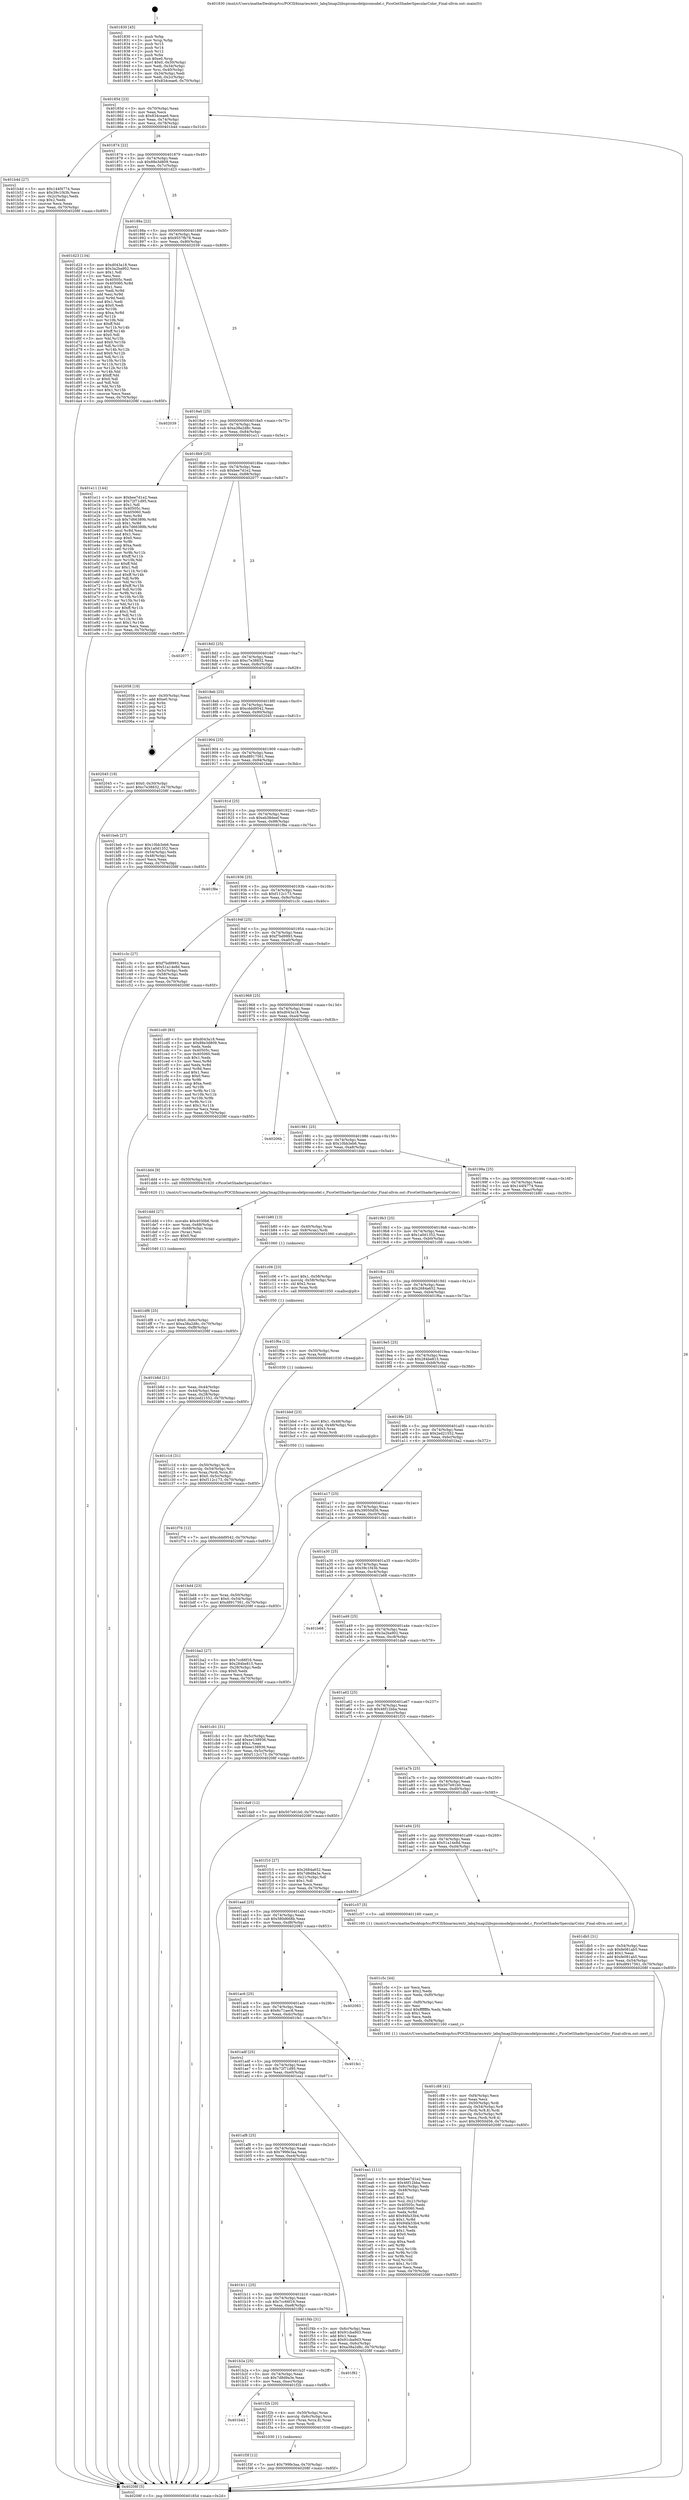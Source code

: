 digraph "0x401830" {
  label = "0x401830 (/mnt/c/Users/mathe/Desktop/tcc/POCII/binaries/extr_labq3map2libspicomodelpicomodel.c_PicoGetShaderSpecularColor_Final-ollvm.out::main(0))"
  labelloc = "t"
  node[shape=record]

  Entry [label="",width=0.3,height=0.3,shape=circle,fillcolor=black,style=filled]
  "0x40185d" [label="{
     0x40185d [23]\l
     | [instrs]\l
     &nbsp;&nbsp;0x40185d \<+3\>: mov -0x70(%rbp),%eax\l
     &nbsp;&nbsp;0x401860 \<+2\>: mov %eax,%ecx\l
     &nbsp;&nbsp;0x401862 \<+6\>: sub $0x834ceae6,%ecx\l
     &nbsp;&nbsp;0x401868 \<+3\>: mov %eax,-0x74(%rbp)\l
     &nbsp;&nbsp;0x40186b \<+3\>: mov %ecx,-0x78(%rbp)\l
     &nbsp;&nbsp;0x40186e \<+6\>: je 0000000000401b4d \<main+0x31d\>\l
  }"]
  "0x401b4d" [label="{
     0x401b4d [27]\l
     | [instrs]\l
     &nbsp;&nbsp;0x401b4d \<+5\>: mov $0x144f4774,%eax\l
     &nbsp;&nbsp;0x401b52 \<+5\>: mov $0x39c1f43b,%ecx\l
     &nbsp;&nbsp;0x401b57 \<+3\>: mov -0x2c(%rbp),%edx\l
     &nbsp;&nbsp;0x401b5a \<+3\>: cmp $0x2,%edx\l
     &nbsp;&nbsp;0x401b5d \<+3\>: cmovne %ecx,%eax\l
     &nbsp;&nbsp;0x401b60 \<+3\>: mov %eax,-0x70(%rbp)\l
     &nbsp;&nbsp;0x401b63 \<+5\>: jmp 000000000040208f \<main+0x85f\>\l
  }"]
  "0x401874" [label="{
     0x401874 [22]\l
     | [instrs]\l
     &nbsp;&nbsp;0x401874 \<+5\>: jmp 0000000000401879 \<main+0x49\>\l
     &nbsp;&nbsp;0x401879 \<+3\>: mov -0x74(%rbp),%eax\l
     &nbsp;&nbsp;0x40187c \<+5\>: sub $0x88e3d809,%eax\l
     &nbsp;&nbsp;0x401881 \<+3\>: mov %eax,-0x7c(%rbp)\l
     &nbsp;&nbsp;0x401884 \<+6\>: je 0000000000401d23 \<main+0x4f3\>\l
  }"]
  "0x40208f" [label="{
     0x40208f [5]\l
     | [instrs]\l
     &nbsp;&nbsp;0x40208f \<+5\>: jmp 000000000040185d \<main+0x2d\>\l
  }"]
  "0x401830" [label="{
     0x401830 [45]\l
     | [instrs]\l
     &nbsp;&nbsp;0x401830 \<+1\>: push %rbp\l
     &nbsp;&nbsp;0x401831 \<+3\>: mov %rsp,%rbp\l
     &nbsp;&nbsp;0x401834 \<+2\>: push %r15\l
     &nbsp;&nbsp;0x401836 \<+2\>: push %r14\l
     &nbsp;&nbsp;0x401838 \<+2\>: push %r12\l
     &nbsp;&nbsp;0x40183a \<+1\>: push %rbx\l
     &nbsp;&nbsp;0x40183b \<+7\>: sub $0xe0,%rsp\l
     &nbsp;&nbsp;0x401842 \<+7\>: movl $0x0,-0x30(%rbp)\l
     &nbsp;&nbsp;0x401849 \<+3\>: mov %edi,-0x34(%rbp)\l
     &nbsp;&nbsp;0x40184c \<+4\>: mov %rsi,-0x40(%rbp)\l
     &nbsp;&nbsp;0x401850 \<+3\>: mov -0x34(%rbp),%edi\l
     &nbsp;&nbsp;0x401853 \<+3\>: mov %edi,-0x2c(%rbp)\l
     &nbsp;&nbsp;0x401856 \<+7\>: movl $0x834ceae6,-0x70(%rbp)\l
  }"]
  Exit [label="",width=0.3,height=0.3,shape=circle,fillcolor=black,style=filled,peripheries=2]
  "0x401d23" [label="{
     0x401d23 [134]\l
     | [instrs]\l
     &nbsp;&nbsp;0x401d23 \<+5\>: mov $0xd043a18,%eax\l
     &nbsp;&nbsp;0x401d28 \<+5\>: mov $0x3a2ba902,%ecx\l
     &nbsp;&nbsp;0x401d2d \<+2\>: mov $0x1,%dl\l
     &nbsp;&nbsp;0x401d2f \<+2\>: xor %esi,%esi\l
     &nbsp;&nbsp;0x401d31 \<+7\>: mov 0x40505c,%edi\l
     &nbsp;&nbsp;0x401d38 \<+8\>: mov 0x405060,%r8d\l
     &nbsp;&nbsp;0x401d40 \<+3\>: sub $0x1,%esi\l
     &nbsp;&nbsp;0x401d43 \<+3\>: mov %edi,%r9d\l
     &nbsp;&nbsp;0x401d46 \<+3\>: add %esi,%r9d\l
     &nbsp;&nbsp;0x401d49 \<+4\>: imul %r9d,%edi\l
     &nbsp;&nbsp;0x401d4d \<+3\>: and $0x1,%edi\l
     &nbsp;&nbsp;0x401d50 \<+3\>: cmp $0x0,%edi\l
     &nbsp;&nbsp;0x401d53 \<+4\>: sete %r10b\l
     &nbsp;&nbsp;0x401d57 \<+4\>: cmp $0xa,%r8d\l
     &nbsp;&nbsp;0x401d5b \<+4\>: setl %r11b\l
     &nbsp;&nbsp;0x401d5f \<+3\>: mov %r10b,%bl\l
     &nbsp;&nbsp;0x401d62 \<+3\>: xor $0xff,%bl\l
     &nbsp;&nbsp;0x401d65 \<+3\>: mov %r11b,%r14b\l
     &nbsp;&nbsp;0x401d68 \<+4\>: xor $0xff,%r14b\l
     &nbsp;&nbsp;0x401d6c \<+3\>: xor $0x0,%dl\l
     &nbsp;&nbsp;0x401d6f \<+3\>: mov %bl,%r15b\l
     &nbsp;&nbsp;0x401d72 \<+4\>: and $0x0,%r15b\l
     &nbsp;&nbsp;0x401d76 \<+3\>: and %dl,%r10b\l
     &nbsp;&nbsp;0x401d79 \<+3\>: mov %r14b,%r12b\l
     &nbsp;&nbsp;0x401d7c \<+4\>: and $0x0,%r12b\l
     &nbsp;&nbsp;0x401d80 \<+3\>: and %dl,%r11b\l
     &nbsp;&nbsp;0x401d83 \<+3\>: or %r10b,%r15b\l
     &nbsp;&nbsp;0x401d86 \<+3\>: or %r11b,%r12b\l
     &nbsp;&nbsp;0x401d89 \<+3\>: xor %r12b,%r15b\l
     &nbsp;&nbsp;0x401d8c \<+3\>: or %r14b,%bl\l
     &nbsp;&nbsp;0x401d8f \<+3\>: xor $0xff,%bl\l
     &nbsp;&nbsp;0x401d92 \<+3\>: or $0x0,%dl\l
     &nbsp;&nbsp;0x401d95 \<+2\>: and %dl,%bl\l
     &nbsp;&nbsp;0x401d97 \<+3\>: or %bl,%r15b\l
     &nbsp;&nbsp;0x401d9a \<+4\>: test $0x1,%r15b\l
     &nbsp;&nbsp;0x401d9e \<+3\>: cmovne %ecx,%eax\l
     &nbsp;&nbsp;0x401da1 \<+3\>: mov %eax,-0x70(%rbp)\l
     &nbsp;&nbsp;0x401da4 \<+5\>: jmp 000000000040208f \<main+0x85f\>\l
  }"]
  "0x40188a" [label="{
     0x40188a [22]\l
     | [instrs]\l
     &nbsp;&nbsp;0x40188a \<+5\>: jmp 000000000040188f \<main+0x5f\>\l
     &nbsp;&nbsp;0x40188f \<+3\>: mov -0x74(%rbp),%eax\l
     &nbsp;&nbsp;0x401892 \<+5\>: sub $0x9557fb78,%eax\l
     &nbsp;&nbsp;0x401897 \<+3\>: mov %eax,-0x80(%rbp)\l
     &nbsp;&nbsp;0x40189a \<+6\>: je 0000000000402039 \<main+0x809\>\l
  }"]
  "0x401f76" [label="{
     0x401f76 [12]\l
     | [instrs]\l
     &nbsp;&nbsp;0x401f76 \<+7\>: movl $0xcddd9542,-0x70(%rbp)\l
     &nbsp;&nbsp;0x401f7d \<+5\>: jmp 000000000040208f \<main+0x85f\>\l
  }"]
  "0x402039" [label="{
     0x402039\l
  }", style=dashed]
  "0x4018a0" [label="{
     0x4018a0 [25]\l
     | [instrs]\l
     &nbsp;&nbsp;0x4018a0 \<+5\>: jmp 00000000004018a5 \<main+0x75\>\l
     &nbsp;&nbsp;0x4018a5 \<+3\>: mov -0x74(%rbp),%eax\l
     &nbsp;&nbsp;0x4018a8 \<+5\>: sub $0xa38a2d8c,%eax\l
     &nbsp;&nbsp;0x4018ad \<+6\>: mov %eax,-0x84(%rbp)\l
     &nbsp;&nbsp;0x4018b3 \<+6\>: je 0000000000401e11 \<main+0x5e1\>\l
  }"]
  "0x401f3f" [label="{
     0x401f3f [12]\l
     | [instrs]\l
     &nbsp;&nbsp;0x401f3f \<+7\>: movl $0x799fe3aa,-0x70(%rbp)\l
     &nbsp;&nbsp;0x401f46 \<+5\>: jmp 000000000040208f \<main+0x85f\>\l
  }"]
  "0x401e11" [label="{
     0x401e11 [144]\l
     | [instrs]\l
     &nbsp;&nbsp;0x401e11 \<+5\>: mov $0xbee7d1e2,%eax\l
     &nbsp;&nbsp;0x401e16 \<+5\>: mov $0x72f71d95,%ecx\l
     &nbsp;&nbsp;0x401e1b \<+2\>: mov $0x1,%dl\l
     &nbsp;&nbsp;0x401e1d \<+7\>: mov 0x40505c,%esi\l
     &nbsp;&nbsp;0x401e24 \<+7\>: mov 0x405060,%edi\l
     &nbsp;&nbsp;0x401e2b \<+3\>: mov %esi,%r8d\l
     &nbsp;&nbsp;0x401e2e \<+7\>: sub $0x7d66389b,%r8d\l
     &nbsp;&nbsp;0x401e35 \<+4\>: sub $0x1,%r8d\l
     &nbsp;&nbsp;0x401e39 \<+7\>: add $0x7d66389b,%r8d\l
     &nbsp;&nbsp;0x401e40 \<+4\>: imul %r8d,%esi\l
     &nbsp;&nbsp;0x401e44 \<+3\>: and $0x1,%esi\l
     &nbsp;&nbsp;0x401e47 \<+3\>: cmp $0x0,%esi\l
     &nbsp;&nbsp;0x401e4a \<+4\>: sete %r9b\l
     &nbsp;&nbsp;0x401e4e \<+3\>: cmp $0xa,%edi\l
     &nbsp;&nbsp;0x401e51 \<+4\>: setl %r10b\l
     &nbsp;&nbsp;0x401e55 \<+3\>: mov %r9b,%r11b\l
     &nbsp;&nbsp;0x401e58 \<+4\>: xor $0xff,%r11b\l
     &nbsp;&nbsp;0x401e5c \<+3\>: mov %r10b,%bl\l
     &nbsp;&nbsp;0x401e5f \<+3\>: xor $0xff,%bl\l
     &nbsp;&nbsp;0x401e62 \<+3\>: xor $0x1,%dl\l
     &nbsp;&nbsp;0x401e65 \<+3\>: mov %r11b,%r14b\l
     &nbsp;&nbsp;0x401e68 \<+4\>: and $0xff,%r14b\l
     &nbsp;&nbsp;0x401e6c \<+3\>: and %dl,%r9b\l
     &nbsp;&nbsp;0x401e6f \<+3\>: mov %bl,%r15b\l
     &nbsp;&nbsp;0x401e72 \<+4\>: and $0xff,%r15b\l
     &nbsp;&nbsp;0x401e76 \<+3\>: and %dl,%r10b\l
     &nbsp;&nbsp;0x401e79 \<+3\>: or %r9b,%r14b\l
     &nbsp;&nbsp;0x401e7c \<+3\>: or %r10b,%r15b\l
     &nbsp;&nbsp;0x401e7f \<+3\>: xor %r15b,%r14b\l
     &nbsp;&nbsp;0x401e82 \<+3\>: or %bl,%r11b\l
     &nbsp;&nbsp;0x401e85 \<+4\>: xor $0xff,%r11b\l
     &nbsp;&nbsp;0x401e89 \<+3\>: or $0x1,%dl\l
     &nbsp;&nbsp;0x401e8c \<+3\>: and %dl,%r11b\l
     &nbsp;&nbsp;0x401e8f \<+3\>: or %r11b,%r14b\l
     &nbsp;&nbsp;0x401e92 \<+4\>: test $0x1,%r14b\l
     &nbsp;&nbsp;0x401e96 \<+3\>: cmovne %ecx,%eax\l
     &nbsp;&nbsp;0x401e99 \<+3\>: mov %eax,-0x70(%rbp)\l
     &nbsp;&nbsp;0x401e9c \<+5\>: jmp 000000000040208f \<main+0x85f\>\l
  }"]
  "0x4018b9" [label="{
     0x4018b9 [25]\l
     | [instrs]\l
     &nbsp;&nbsp;0x4018b9 \<+5\>: jmp 00000000004018be \<main+0x8e\>\l
     &nbsp;&nbsp;0x4018be \<+3\>: mov -0x74(%rbp),%eax\l
     &nbsp;&nbsp;0x4018c1 \<+5\>: sub $0xbee7d1e2,%eax\l
     &nbsp;&nbsp;0x4018c6 \<+6\>: mov %eax,-0x88(%rbp)\l
     &nbsp;&nbsp;0x4018cc \<+6\>: je 0000000000402077 \<main+0x847\>\l
  }"]
  "0x401b43" [label="{
     0x401b43\l
  }", style=dashed]
  "0x402077" [label="{
     0x402077\l
  }", style=dashed]
  "0x4018d2" [label="{
     0x4018d2 [25]\l
     | [instrs]\l
     &nbsp;&nbsp;0x4018d2 \<+5\>: jmp 00000000004018d7 \<main+0xa7\>\l
     &nbsp;&nbsp;0x4018d7 \<+3\>: mov -0x74(%rbp),%eax\l
     &nbsp;&nbsp;0x4018da \<+5\>: sub $0xc7e38832,%eax\l
     &nbsp;&nbsp;0x4018df \<+6\>: mov %eax,-0x8c(%rbp)\l
     &nbsp;&nbsp;0x4018e5 \<+6\>: je 0000000000402058 \<main+0x828\>\l
  }"]
  "0x401f2b" [label="{
     0x401f2b [20]\l
     | [instrs]\l
     &nbsp;&nbsp;0x401f2b \<+4\>: mov -0x50(%rbp),%rax\l
     &nbsp;&nbsp;0x401f2f \<+4\>: movslq -0x6c(%rbp),%rcx\l
     &nbsp;&nbsp;0x401f33 \<+4\>: mov (%rax,%rcx,8),%rax\l
     &nbsp;&nbsp;0x401f37 \<+3\>: mov %rax,%rdi\l
     &nbsp;&nbsp;0x401f3a \<+5\>: call 0000000000401030 \<free@plt\>\l
     | [calls]\l
     &nbsp;&nbsp;0x401030 \{1\} (unknown)\l
  }"]
  "0x402058" [label="{
     0x402058 [19]\l
     | [instrs]\l
     &nbsp;&nbsp;0x402058 \<+3\>: mov -0x30(%rbp),%eax\l
     &nbsp;&nbsp;0x40205b \<+7\>: add $0xe0,%rsp\l
     &nbsp;&nbsp;0x402062 \<+1\>: pop %rbx\l
     &nbsp;&nbsp;0x402063 \<+2\>: pop %r12\l
     &nbsp;&nbsp;0x402065 \<+2\>: pop %r14\l
     &nbsp;&nbsp;0x402067 \<+2\>: pop %r15\l
     &nbsp;&nbsp;0x402069 \<+1\>: pop %rbp\l
     &nbsp;&nbsp;0x40206a \<+1\>: ret\l
  }"]
  "0x4018eb" [label="{
     0x4018eb [25]\l
     | [instrs]\l
     &nbsp;&nbsp;0x4018eb \<+5\>: jmp 00000000004018f0 \<main+0xc0\>\l
     &nbsp;&nbsp;0x4018f0 \<+3\>: mov -0x74(%rbp),%eax\l
     &nbsp;&nbsp;0x4018f3 \<+5\>: sub $0xcddd9542,%eax\l
     &nbsp;&nbsp;0x4018f8 \<+6\>: mov %eax,-0x90(%rbp)\l
     &nbsp;&nbsp;0x4018fe \<+6\>: je 0000000000402045 \<main+0x815\>\l
  }"]
  "0x401b2a" [label="{
     0x401b2a [25]\l
     | [instrs]\l
     &nbsp;&nbsp;0x401b2a \<+5\>: jmp 0000000000401b2f \<main+0x2ff\>\l
     &nbsp;&nbsp;0x401b2f \<+3\>: mov -0x74(%rbp),%eax\l
     &nbsp;&nbsp;0x401b32 \<+5\>: sub $0x7d8d9a3e,%eax\l
     &nbsp;&nbsp;0x401b37 \<+6\>: mov %eax,-0xec(%rbp)\l
     &nbsp;&nbsp;0x401b3d \<+6\>: je 0000000000401f2b \<main+0x6fb\>\l
  }"]
  "0x402045" [label="{
     0x402045 [19]\l
     | [instrs]\l
     &nbsp;&nbsp;0x402045 \<+7\>: movl $0x0,-0x30(%rbp)\l
     &nbsp;&nbsp;0x40204c \<+7\>: movl $0xc7e38832,-0x70(%rbp)\l
     &nbsp;&nbsp;0x402053 \<+5\>: jmp 000000000040208f \<main+0x85f\>\l
  }"]
  "0x401904" [label="{
     0x401904 [25]\l
     | [instrs]\l
     &nbsp;&nbsp;0x401904 \<+5\>: jmp 0000000000401909 \<main+0xd9\>\l
     &nbsp;&nbsp;0x401909 \<+3\>: mov -0x74(%rbp),%eax\l
     &nbsp;&nbsp;0x40190c \<+5\>: sub $0xd8917561,%eax\l
     &nbsp;&nbsp;0x401911 \<+6\>: mov %eax,-0x94(%rbp)\l
     &nbsp;&nbsp;0x401917 \<+6\>: je 0000000000401beb \<main+0x3bb\>\l
  }"]
  "0x401f82" [label="{
     0x401f82\l
  }", style=dashed]
  "0x401beb" [label="{
     0x401beb [27]\l
     | [instrs]\l
     &nbsp;&nbsp;0x401beb \<+5\>: mov $0x10bb3eb6,%eax\l
     &nbsp;&nbsp;0x401bf0 \<+5\>: mov $0x1a0d1352,%ecx\l
     &nbsp;&nbsp;0x401bf5 \<+3\>: mov -0x54(%rbp),%edx\l
     &nbsp;&nbsp;0x401bf8 \<+3\>: cmp -0x48(%rbp),%edx\l
     &nbsp;&nbsp;0x401bfb \<+3\>: cmovl %ecx,%eax\l
     &nbsp;&nbsp;0x401bfe \<+3\>: mov %eax,-0x70(%rbp)\l
     &nbsp;&nbsp;0x401c01 \<+5\>: jmp 000000000040208f \<main+0x85f\>\l
  }"]
  "0x40191d" [label="{
     0x40191d [25]\l
     | [instrs]\l
     &nbsp;&nbsp;0x40191d \<+5\>: jmp 0000000000401922 \<main+0xf2\>\l
     &nbsp;&nbsp;0x401922 \<+3\>: mov -0x74(%rbp),%eax\l
     &nbsp;&nbsp;0x401925 \<+5\>: sub $0xeb38deef,%eax\l
     &nbsp;&nbsp;0x40192a \<+6\>: mov %eax,-0x98(%rbp)\l
     &nbsp;&nbsp;0x401930 \<+6\>: je 0000000000401f8e \<main+0x75e\>\l
  }"]
  "0x401b11" [label="{
     0x401b11 [25]\l
     | [instrs]\l
     &nbsp;&nbsp;0x401b11 \<+5\>: jmp 0000000000401b16 \<main+0x2e6\>\l
     &nbsp;&nbsp;0x401b16 \<+3\>: mov -0x74(%rbp),%eax\l
     &nbsp;&nbsp;0x401b19 \<+5\>: sub $0x7cc66f16,%eax\l
     &nbsp;&nbsp;0x401b1e \<+6\>: mov %eax,-0xe8(%rbp)\l
     &nbsp;&nbsp;0x401b24 \<+6\>: je 0000000000401f82 \<main+0x752\>\l
  }"]
  "0x401f8e" [label="{
     0x401f8e\l
  }", style=dashed]
  "0x401936" [label="{
     0x401936 [25]\l
     | [instrs]\l
     &nbsp;&nbsp;0x401936 \<+5\>: jmp 000000000040193b \<main+0x10b\>\l
     &nbsp;&nbsp;0x40193b \<+3\>: mov -0x74(%rbp),%eax\l
     &nbsp;&nbsp;0x40193e \<+5\>: sub $0xf112c173,%eax\l
     &nbsp;&nbsp;0x401943 \<+6\>: mov %eax,-0x9c(%rbp)\l
     &nbsp;&nbsp;0x401949 \<+6\>: je 0000000000401c3c \<main+0x40c\>\l
  }"]
  "0x401f4b" [label="{
     0x401f4b [31]\l
     | [instrs]\l
     &nbsp;&nbsp;0x401f4b \<+3\>: mov -0x6c(%rbp),%eax\l
     &nbsp;&nbsp;0x401f4e \<+5\>: add $0x91cba9d3,%eax\l
     &nbsp;&nbsp;0x401f53 \<+3\>: add $0x1,%eax\l
     &nbsp;&nbsp;0x401f56 \<+5\>: sub $0x91cba9d3,%eax\l
     &nbsp;&nbsp;0x401f5b \<+3\>: mov %eax,-0x6c(%rbp)\l
     &nbsp;&nbsp;0x401f5e \<+7\>: movl $0xa38a2d8c,-0x70(%rbp)\l
     &nbsp;&nbsp;0x401f65 \<+5\>: jmp 000000000040208f \<main+0x85f\>\l
  }"]
  "0x401c3c" [label="{
     0x401c3c [27]\l
     | [instrs]\l
     &nbsp;&nbsp;0x401c3c \<+5\>: mov $0xf7bd9993,%eax\l
     &nbsp;&nbsp;0x401c41 \<+5\>: mov $0x51a14e8d,%ecx\l
     &nbsp;&nbsp;0x401c46 \<+3\>: mov -0x5c(%rbp),%edx\l
     &nbsp;&nbsp;0x401c49 \<+3\>: cmp -0x58(%rbp),%edx\l
     &nbsp;&nbsp;0x401c4c \<+3\>: cmovl %ecx,%eax\l
     &nbsp;&nbsp;0x401c4f \<+3\>: mov %eax,-0x70(%rbp)\l
     &nbsp;&nbsp;0x401c52 \<+5\>: jmp 000000000040208f \<main+0x85f\>\l
  }"]
  "0x40194f" [label="{
     0x40194f [25]\l
     | [instrs]\l
     &nbsp;&nbsp;0x40194f \<+5\>: jmp 0000000000401954 \<main+0x124\>\l
     &nbsp;&nbsp;0x401954 \<+3\>: mov -0x74(%rbp),%eax\l
     &nbsp;&nbsp;0x401957 \<+5\>: sub $0xf7bd9993,%eax\l
     &nbsp;&nbsp;0x40195c \<+6\>: mov %eax,-0xa0(%rbp)\l
     &nbsp;&nbsp;0x401962 \<+6\>: je 0000000000401cd0 \<main+0x4a0\>\l
  }"]
  "0x401af8" [label="{
     0x401af8 [25]\l
     | [instrs]\l
     &nbsp;&nbsp;0x401af8 \<+5\>: jmp 0000000000401afd \<main+0x2cd\>\l
     &nbsp;&nbsp;0x401afd \<+3\>: mov -0x74(%rbp),%eax\l
     &nbsp;&nbsp;0x401b00 \<+5\>: sub $0x799fe3aa,%eax\l
     &nbsp;&nbsp;0x401b05 \<+6\>: mov %eax,-0xe4(%rbp)\l
     &nbsp;&nbsp;0x401b0b \<+6\>: je 0000000000401f4b \<main+0x71b\>\l
  }"]
  "0x401cd0" [label="{
     0x401cd0 [83]\l
     | [instrs]\l
     &nbsp;&nbsp;0x401cd0 \<+5\>: mov $0xd043a18,%eax\l
     &nbsp;&nbsp;0x401cd5 \<+5\>: mov $0x88e3d809,%ecx\l
     &nbsp;&nbsp;0x401cda \<+2\>: xor %edx,%edx\l
     &nbsp;&nbsp;0x401cdc \<+7\>: mov 0x40505c,%esi\l
     &nbsp;&nbsp;0x401ce3 \<+7\>: mov 0x405060,%edi\l
     &nbsp;&nbsp;0x401cea \<+3\>: sub $0x1,%edx\l
     &nbsp;&nbsp;0x401ced \<+3\>: mov %esi,%r8d\l
     &nbsp;&nbsp;0x401cf0 \<+3\>: add %edx,%r8d\l
     &nbsp;&nbsp;0x401cf3 \<+4\>: imul %r8d,%esi\l
     &nbsp;&nbsp;0x401cf7 \<+3\>: and $0x1,%esi\l
     &nbsp;&nbsp;0x401cfa \<+3\>: cmp $0x0,%esi\l
     &nbsp;&nbsp;0x401cfd \<+4\>: sete %r9b\l
     &nbsp;&nbsp;0x401d01 \<+3\>: cmp $0xa,%edi\l
     &nbsp;&nbsp;0x401d04 \<+4\>: setl %r10b\l
     &nbsp;&nbsp;0x401d08 \<+3\>: mov %r9b,%r11b\l
     &nbsp;&nbsp;0x401d0b \<+3\>: and %r10b,%r11b\l
     &nbsp;&nbsp;0x401d0e \<+3\>: xor %r10b,%r9b\l
     &nbsp;&nbsp;0x401d11 \<+3\>: or %r9b,%r11b\l
     &nbsp;&nbsp;0x401d14 \<+4\>: test $0x1,%r11b\l
     &nbsp;&nbsp;0x401d18 \<+3\>: cmovne %ecx,%eax\l
     &nbsp;&nbsp;0x401d1b \<+3\>: mov %eax,-0x70(%rbp)\l
     &nbsp;&nbsp;0x401d1e \<+5\>: jmp 000000000040208f \<main+0x85f\>\l
  }"]
  "0x401968" [label="{
     0x401968 [25]\l
     | [instrs]\l
     &nbsp;&nbsp;0x401968 \<+5\>: jmp 000000000040196d \<main+0x13d\>\l
     &nbsp;&nbsp;0x40196d \<+3\>: mov -0x74(%rbp),%eax\l
     &nbsp;&nbsp;0x401970 \<+5\>: sub $0xd043a18,%eax\l
     &nbsp;&nbsp;0x401975 \<+6\>: mov %eax,-0xa4(%rbp)\l
     &nbsp;&nbsp;0x40197b \<+6\>: je 000000000040206b \<main+0x83b\>\l
  }"]
  "0x401ea1" [label="{
     0x401ea1 [111]\l
     | [instrs]\l
     &nbsp;&nbsp;0x401ea1 \<+5\>: mov $0xbee7d1e2,%eax\l
     &nbsp;&nbsp;0x401ea6 \<+5\>: mov $0x46f12bba,%ecx\l
     &nbsp;&nbsp;0x401eab \<+3\>: mov -0x6c(%rbp),%edx\l
     &nbsp;&nbsp;0x401eae \<+3\>: cmp -0x48(%rbp),%edx\l
     &nbsp;&nbsp;0x401eb1 \<+4\>: setl %sil\l
     &nbsp;&nbsp;0x401eb5 \<+4\>: and $0x1,%sil\l
     &nbsp;&nbsp;0x401eb9 \<+4\>: mov %sil,-0x21(%rbp)\l
     &nbsp;&nbsp;0x401ebd \<+7\>: mov 0x40505c,%edx\l
     &nbsp;&nbsp;0x401ec4 \<+7\>: mov 0x405060,%edi\l
     &nbsp;&nbsp;0x401ecb \<+3\>: mov %edx,%r8d\l
     &nbsp;&nbsp;0x401ece \<+7\>: add $0x94fa33b4,%r8d\l
     &nbsp;&nbsp;0x401ed5 \<+4\>: sub $0x1,%r8d\l
     &nbsp;&nbsp;0x401ed9 \<+7\>: sub $0x94fa33b4,%r8d\l
     &nbsp;&nbsp;0x401ee0 \<+4\>: imul %r8d,%edx\l
     &nbsp;&nbsp;0x401ee4 \<+3\>: and $0x1,%edx\l
     &nbsp;&nbsp;0x401ee7 \<+3\>: cmp $0x0,%edx\l
     &nbsp;&nbsp;0x401eea \<+4\>: sete %sil\l
     &nbsp;&nbsp;0x401eee \<+3\>: cmp $0xa,%edi\l
     &nbsp;&nbsp;0x401ef1 \<+4\>: setl %r9b\l
     &nbsp;&nbsp;0x401ef5 \<+3\>: mov %sil,%r10b\l
     &nbsp;&nbsp;0x401ef8 \<+3\>: and %r9b,%r10b\l
     &nbsp;&nbsp;0x401efb \<+3\>: xor %r9b,%sil\l
     &nbsp;&nbsp;0x401efe \<+3\>: or %sil,%r10b\l
     &nbsp;&nbsp;0x401f01 \<+4\>: test $0x1,%r10b\l
     &nbsp;&nbsp;0x401f05 \<+3\>: cmovne %ecx,%eax\l
     &nbsp;&nbsp;0x401f08 \<+3\>: mov %eax,-0x70(%rbp)\l
     &nbsp;&nbsp;0x401f0b \<+5\>: jmp 000000000040208f \<main+0x85f\>\l
  }"]
  "0x40206b" [label="{
     0x40206b\l
  }", style=dashed]
  "0x401981" [label="{
     0x401981 [25]\l
     | [instrs]\l
     &nbsp;&nbsp;0x401981 \<+5\>: jmp 0000000000401986 \<main+0x156\>\l
     &nbsp;&nbsp;0x401986 \<+3\>: mov -0x74(%rbp),%eax\l
     &nbsp;&nbsp;0x401989 \<+5\>: sub $0x10bb3eb6,%eax\l
     &nbsp;&nbsp;0x40198e \<+6\>: mov %eax,-0xa8(%rbp)\l
     &nbsp;&nbsp;0x401994 \<+6\>: je 0000000000401dd4 \<main+0x5a4\>\l
  }"]
  "0x401adf" [label="{
     0x401adf [25]\l
     | [instrs]\l
     &nbsp;&nbsp;0x401adf \<+5\>: jmp 0000000000401ae4 \<main+0x2b4\>\l
     &nbsp;&nbsp;0x401ae4 \<+3\>: mov -0x74(%rbp),%eax\l
     &nbsp;&nbsp;0x401ae7 \<+5\>: sub $0x72f71d95,%eax\l
     &nbsp;&nbsp;0x401aec \<+6\>: mov %eax,-0xe0(%rbp)\l
     &nbsp;&nbsp;0x401af2 \<+6\>: je 0000000000401ea1 \<main+0x671\>\l
  }"]
  "0x401dd4" [label="{
     0x401dd4 [9]\l
     | [instrs]\l
     &nbsp;&nbsp;0x401dd4 \<+4\>: mov -0x50(%rbp),%rdi\l
     &nbsp;&nbsp;0x401dd8 \<+5\>: call 0000000000401620 \<PicoGetShaderSpecularColor\>\l
     | [calls]\l
     &nbsp;&nbsp;0x401620 \{1\} (/mnt/c/Users/mathe/Desktop/tcc/POCII/binaries/extr_labq3map2libspicomodelpicomodel.c_PicoGetShaderSpecularColor_Final-ollvm.out::PicoGetShaderSpecularColor)\l
  }"]
  "0x40199a" [label="{
     0x40199a [25]\l
     | [instrs]\l
     &nbsp;&nbsp;0x40199a \<+5\>: jmp 000000000040199f \<main+0x16f\>\l
     &nbsp;&nbsp;0x40199f \<+3\>: mov -0x74(%rbp),%eax\l
     &nbsp;&nbsp;0x4019a2 \<+5\>: sub $0x144f4774,%eax\l
     &nbsp;&nbsp;0x4019a7 \<+6\>: mov %eax,-0xac(%rbp)\l
     &nbsp;&nbsp;0x4019ad \<+6\>: je 0000000000401b80 \<main+0x350\>\l
  }"]
  "0x401fe1" [label="{
     0x401fe1\l
  }", style=dashed]
  "0x401b80" [label="{
     0x401b80 [13]\l
     | [instrs]\l
     &nbsp;&nbsp;0x401b80 \<+4\>: mov -0x40(%rbp),%rax\l
     &nbsp;&nbsp;0x401b84 \<+4\>: mov 0x8(%rax),%rdi\l
     &nbsp;&nbsp;0x401b88 \<+5\>: call 0000000000401060 \<atoi@plt\>\l
     | [calls]\l
     &nbsp;&nbsp;0x401060 \{1\} (unknown)\l
  }"]
  "0x4019b3" [label="{
     0x4019b3 [25]\l
     | [instrs]\l
     &nbsp;&nbsp;0x4019b3 \<+5\>: jmp 00000000004019b8 \<main+0x188\>\l
     &nbsp;&nbsp;0x4019b8 \<+3\>: mov -0x74(%rbp),%eax\l
     &nbsp;&nbsp;0x4019bb \<+5\>: sub $0x1a0d1352,%eax\l
     &nbsp;&nbsp;0x4019c0 \<+6\>: mov %eax,-0xb0(%rbp)\l
     &nbsp;&nbsp;0x4019c6 \<+6\>: je 0000000000401c06 \<main+0x3d6\>\l
  }"]
  "0x401b8d" [label="{
     0x401b8d [21]\l
     | [instrs]\l
     &nbsp;&nbsp;0x401b8d \<+3\>: mov %eax,-0x44(%rbp)\l
     &nbsp;&nbsp;0x401b90 \<+3\>: mov -0x44(%rbp),%eax\l
     &nbsp;&nbsp;0x401b93 \<+3\>: mov %eax,-0x28(%rbp)\l
     &nbsp;&nbsp;0x401b96 \<+7\>: movl $0x2ed21552,-0x70(%rbp)\l
     &nbsp;&nbsp;0x401b9d \<+5\>: jmp 000000000040208f \<main+0x85f\>\l
  }"]
  "0x401ac6" [label="{
     0x401ac6 [25]\l
     | [instrs]\l
     &nbsp;&nbsp;0x401ac6 \<+5\>: jmp 0000000000401acb \<main+0x29b\>\l
     &nbsp;&nbsp;0x401acb \<+3\>: mov -0x74(%rbp),%eax\l
     &nbsp;&nbsp;0x401ace \<+5\>: sub $0x6c71aec8,%eax\l
     &nbsp;&nbsp;0x401ad3 \<+6\>: mov %eax,-0xdc(%rbp)\l
     &nbsp;&nbsp;0x401ad9 \<+6\>: je 0000000000401fe1 \<main+0x7b1\>\l
  }"]
  "0x401c06" [label="{
     0x401c06 [23]\l
     | [instrs]\l
     &nbsp;&nbsp;0x401c06 \<+7\>: movl $0x1,-0x58(%rbp)\l
     &nbsp;&nbsp;0x401c0d \<+4\>: movslq -0x58(%rbp),%rax\l
     &nbsp;&nbsp;0x401c11 \<+4\>: shl $0x2,%rax\l
     &nbsp;&nbsp;0x401c15 \<+3\>: mov %rax,%rdi\l
     &nbsp;&nbsp;0x401c18 \<+5\>: call 0000000000401050 \<malloc@plt\>\l
     | [calls]\l
     &nbsp;&nbsp;0x401050 \{1\} (unknown)\l
  }"]
  "0x4019cc" [label="{
     0x4019cc [25]\l
     | [instrs]\l
     &nbsp;&nbsp;0x4019cc \<+5\>: jmp 00000000004019d1 \<main+0x1a1\>\l
     &nbsp;&nbsp;0x4019d1 \<+3\>: mov -0x74(%rbp),%eax\l
     &nbsp;&nbsp;0x4019d4 \<+5\>: sub $0x2684a652,%eax\l
     &nbsp;&nbsp;0x4019d9 \<+6\>: mov %eax,-0xb4(%rbp)\l
     &nbsp;&nbsp;0x4019df \<+6\>: je 0000000000401f6a \<main+0x73a\>\l
  }"]
  "0x402083" [label="{
     0x402083\l
  }", style=dashed]
  "0x401f6a" [label="{
     0x401f6a [12]\l
     | [instrs]\l
     &nbsp;&nbsp;0x401f6a \<+4\>: mov -0x50(%rbp),%rax\l
     &nbsp;&nbsp;0x401f6e \<+3\>: mov %rax,%rdi\l
     &nbsp;&nbsp;0x401f71 \<+5\>: call 0000000000401030 \<free@plt\>\l
     | [calls]\l
     &nbsp;&nbsp;0x401030 \{1\} (unknown)\l
  }"]
  "0x4019e5" [label="{
     0x4019e5 [25]\l
     | [instrs]\l
     &nbsp;&nbsp;0x4019e5 \<+5\>: jmp 00000000004019ea \<main+0x1ba\>\l
     &nbsp;&nbsp;0x4019ea \<+3\>: mov -0x74(%rbp),%eax\l
     &nbsp;&nbsp;0x4019ed \<+5\>: sub $0x284be815,%eax\l
     &nbsp;&nbsp;0x4019f2 \<+6\>: mov %eax,-0xb8(%rbp)\l
     &nbsp;&nbsp;0x4019f8 \<+6\>: je 0000000000401bbd \<main+0x38d\>\l
  }"]
  "0x401df8" [label="{
     0x401df8 [25]\l
     | [instrs]\l
     &nbsp;&nbsp;0x401df8 \<+7\>: movl $0x0,-0x6c(%rbp)\l
     &nbsp;&nbsp;0x401dff \<+7\>: movl $0xa38a2d8c,-0x70(%rbp)\l
     &nbsp;&nbsp;0x401e06 \<+6\>: mov %eax,-0xf8(%rbp)\l
     &nbsp;&nbsp;0x401e0c \<+5\>: jmp 000000000040208f \<main+0x85f\>\l
  }"]
  "0x401bbd" [label="{
     0x401bbd [23]\l
     | [instrs]\l
     &nbsp;&nbsp;0x401bbd \<+7\>: movl $0x1,-0x48(%rbp)\l
     &nbsp;&nbsp;0x401bc4 \<+4\>: movslq -0x48(%rbp),%rax\l
     &nbsp;&nbsp;0x401bc8 \<+4\>: shl $0x3,%rax\l
     &nbsp;&nbsp;0x401bcc \<+3\>: mov %rax,%rdi\l
     &nbsp;&nbsp;0x401bcf \<+5\>: call 0000000000401050 \<malloc@plt\>\l
     | [calls]\l
     &nbsp;&nbsp;0x401050 \{1\} (unknown)\l
  }"]
  "0x4019fe" [label="{
     0x4019fe [25]\l
     | [instrs]\l
     &nbsp;&nbsp;0x4019fe \<+5\>: jmp 0000000000401a03 \<main+0x1d3\>\l
     &nbsp;&nbsp;0x401a03 \<+3\>: mov -0x74(%rbp),%eax\l
     &nbsp;&nbsp;0x401a06 \<+5\>: sub $0x2ed21552,%eax\l
     &nbsp;&nbsp;0x401a0b \<+6\>: mov %eax,-0xbc(%rbp)\l
     &nbsp;&nbsp;0x401a11 \<+6\>: je 0000000000401ba2 \<main+0x372\>\l
  }"]
  "0x401ddd" [label="{
     0x401ddd [27]\l
     | [instrs]\l
     &nbsp;&nbsp;0x401ddd \<+10\>: movabs $0x4030b6,%rdi\l
     &nbsp;&nbsp;0x401de7 \<+4\>: mov %rax,-0x68(%rbp)\l
     &nbsp;&nbsp;0x401deb \<+4\>: mov -0x68(%rbp),%rax\l
     &nbsp;&nbsp;0x401def \<+2\>: mov (%rax),%esi\l
     &nbsp;&nbsp;0x401df1 \<+2\>: mov $0x0,%al\l
     &nbsp;&nbsp;0x401df3 \<+5\>: call 0000000000401040 \<printf@plt\>\l
     | [calls]\l
     &nbsp;&nbsp;0x401040 \{1\} (unknown)\l
  }"]
  "0x401ba2" [label="{
     0x401ba2 [27]\l
     | [instrs]\l
     &nbsp;&nbsp;0x401ba2 \<+5\>: mov $0x7cc66f16,%eax\l
     &nbsp;&nbsp;0x401ba7 \<+5\>: mov $0x284be815,%ecx\l
     &nbsp;&nbsp;0x401bac \<+3\>: mov -0x28(%rbp),%edx\l
     &nbsp;&nbsp;0x401baf \<+3\>: cmp $0x0,%edx\l
     &nbsp;&nbsp;0x401bb2 \<+3\>: cmove %ecx,%eax\l
     &nbsp;&nbsp;0x401bb5 \<+3\>: mov %eax,-0x70(%rbp)\l
     &nbsp;&nbsp;0x401bb8 \<+5\>: jmp 000000000040208f \<main+0x85f\>\l
  }"]
  "0x401a17" [label="{
     0x401a17 [25]\l
     | [instrs]\l
     &nbsp;&nbsp;0x401a17 \<+5\>: jmp 0000000000401a1c \<main+0x1ec\>\l
     &nbsp;&nbsp;0x401a1c \<+3\>: mov -0x74(%rbp),%eax\l
     &nbsp;&nbsp;0x401a1f \<+5\>: sub $0x39050d56,%eax\l
     &nbsp;&nbsp;0x401a24 \<+6\>: mov %eax,-0xc0(%rbp)\l
     &nbsp;&nbsp;0x401a2a \<+6\>: je 0000000000401cb1 \<main+0x481\>\l
  }"]
  "0x401bd4" [label="{
     0x401bd4 [23]\l
     | [instrs]\l
     &nbsp;&nbsp;0x401bd4 \<+4\>: mov %rax,-0x50(%rbp)\l
     &nbsp;&nbsp;0x401bd8 \<+7\>: movl $0x0,-0x54(%rbp)\l
     &nbsp;&nbsp;0x401bdf \<+7\>: movl $0xd8917561,-0x70(%rbp)\l
     &nbsp;&nbsp;0x401be6 \<+5\>: jmp 000000000040208f \<main+0x85f\>\l
  }"]
  "0x401c1d" [label="{
     0x401c1d [31]\l
     | [instrs]\l
     &nbsp;&nbsp;0x401c1d \<+4\>: mov -0x50(%rbp),%rdi\l
     &nbsp;&nbsp;0x401c21 \<+4\>: movslq -0x54(%rbp),%rcx\l
     &nbsp;&nbsp;0x401c25 \<+4\>: mov %rax,(%rdi,%rcx,8)\l
     &nbsp;&nbsp;0x401c29 \<+7\>: movl $0x0,-0x5c(%rbp)\l
     &nbsp;&nbsp;0x401c30 \<+7\>: movl $0xf112c173,-0x70(%rbp)\l
     &nbsp;&nbsp;0x401c37 \<+5\>: jmp 000000000040208f \<main+0x85f\>\l
  }"]
  "0x401c88" [label="{
     0x401c88 [41]\l
     | [instrs]\l
     &nbsp;&nbsp;0x401c88 \<+6\>: mov -0xf4(%rbp),%ecx\l
     &nbsp;&nbsp;0x401c8e \<+3\>: imul %eax,%ecx\l
     &nbsp;&nbsp;0x401c91 \<+4\>: mov -0x50(%rbp),%rdi\l
     &nbsp;&nbsp;0x401c95 \<+4\>: movslq -0x54(%rbp),%r8\l
     &nbsp;&nbsp;0x401c99 \<+4\>: mov (%rdi,%r8,8),%rdi\l
     &nbsp;&nbsp;0x401c9d \<+4\>: movslq -0x5c(%rbp),%r8\l
     &nbsp;&nbsp;0x401ca1 \<+4\>: mov %ecx,(%rdi,%r8,4)\l
     &nbsp;&nbsp;0x401ca5 \<+7\>: movl $0x39050d56,-0x70(%rbp)\l
     &nbsp;&nbsp;0x401cac \<+5\>: jmp 000000000040208f \<main+0x85f\>\l
  }"]
  "0x401cb1" [label="{
     0x401cb1 [31]\l
     | [instrs]\l
     &nbsp;&nbsp;0x401cb1 \<+3\>: mov -0x5c(%rbp),%eax\l
     &nbsp;&nbsp;0x401cb4 \<+5\>: add $0xee138936,%eax\l
     &nbsp;&nbsp;0x401cb9 \<+3\>: add $0x1,%eax\l
     &nbsp;&nbsp;0x401cbc \<+5\>: sub $0xee138936,%eax\l
     &nbsp;&nbsp;0x401cc1 \<+3\>: mov %eax,-0x5c(%rbp)\l
     &nbsp;&nbsp;0x401cc4 \<+7\>: movl $0xf112c173,-0x70(%rbp)\l
     &nbsp;&nbsp;0x401ccb \<+5\>: jmp 000000000040208f \<main+0x85f\>\l
  }"]
  "0x401a30" [label="{
     0x401a30 [25]\l
     | [instrs]\l
     &nbsp;&nbsp;0x401a30 \<+5\>: jmp 0000000000401a35 \<main+0x205\>\l
     &nbsp;&nbsp;0x401a35 \<+3\>: mov -0x74(%rbp),%eax\l
     &nbsp;&nbsp;0x401a38 \<+5\>: sub $0x39c1f43b,%eax\l
     &nbsp;&nbsp;0x401a3d \<+6\>: mov %eax,-0xc4(%rbp)\l
     &nbsp;&nbsp;0x401a43 \<+6\>: je 0000000000401b68 \<main+0x338\>\l
  }"]
  "0x401c5c" [label="{
     0x401c5c [44]\l
     | [instrs]\l
     &nbsp;&nbsp;0x401c5c \<+2\>: xor %ecx,%ecx\l
     &nbsp;&nbsp;0x401c5e \<+5\>: mov $0x2,%edx\l
     &nbsp;&nbsp;0x401c63 \<+6\>: mov %edx,-0xf0(%rbp)\l
     &nbsp;&nbsp;0x401c69 \<+1\>: cltd\l
     &nbsp;&nbsp;0x401c6a \<+6\>: mov -0xf0(%rbp),%esi\l
     &nbsp;&nbsp;0x401c70 \<+2\>: idiv %esi\l
     &nbsp;&nbsp;0x401c72 \<+6\>: imul $0xfffffffe,%edx,%edx\l
     &nbsp;&nbsp;0x401c78 \<+3\>: sub $0x1,%ecx\l
     &nbsp;&nbsp;0x401c7b \<+2\>: sub %ecx,%edx\l
     &nbsp;&nbsp;0x401c7d \<+6\>: mov %edx,-0xf4(%rbp)\l
     &nbsp;&nbsp;0x401c83 \<+5\>: call 0000000000401160 \<next_i\>\l
     | [calls]\l
     &nbsp;&nbsp;0x401160 \{1\} (/mnt/c/Users/mathe/Desktop/tcc/POCII/binaries/extr_labq3map2libspicomodelpicomodel.c_PicoGetShaderSpecularColor_Final-ollvm.out::next_i)\l
  }"]
  "0x401b68" [label="{
     0x401b68\l
  }", style=dashed]
  "0x401a49" [label="{
     0x401a49 [25]\l
     | [instrs]\l
     &nbsp;&nbsp;0x401a49 \<+5\>: jmp 0000000000401a4e \<main+0x21e\>\l
     &nbsp;&nbsp;0x401a4e \<+3\>: mov -0x74(%rbp),%eax\l
     &nbsp;&nbsp;0x401a51 \<+5\>: sub $0x3a2ba902,%eax\l
     &nbsp;&nbsp;0x401a56 \<+6\>: mov %eax,-0xc8(%rbp)\l
     &nbsp;&nbsp;0x401a5c \<+6\>: je 0000000000401da9 \<main+0x579\>\l
  }"]
  "0x401aad" [label="{
     0x401aad [25]\l
     | [instrs]\l
     &nbsp;&nbsp;0x401aad \<+5\>: jmp 0000000000401ab2 \<main+0x282\>\l
     &nbsp;&nbsp;0x401ab2 \<+3\>: mov -0x74(%rbp),%eax\l
     &nbsp;&nbsp;0x401ab5 \<+5\>: sub $0x580d668b,%eax\l
     &nbsp;&nbsp;0x401aba \<+6\>: mov %eax,-0xd8(%rbp)\l
     &nbsp;&nbsp;0x401ac0 \<+6\>: je 0000000000402083 \<main+0x853\>\l
  }"]
  "0x401da9" [label="{
     0x401da9 [12]\l
     | [instrs]\l
     &nbsp;&nbsp;0x401da9 \<+7\>: movl $0x507e91b0,-0x70(%rbp)\l
     &nbsp;&nbsp;0x401db0 \<+5\>: jmp 000000000040208f \<main+0x85f\>\l
  }"]
  "0x401a62" [label="{
     0x401a62 [25]\l
     | [instrs]\l
     &nbsp;&nbsp;0x401a62 \<+5\>: jmp 0000000000401a67 \<main+0x237\>\l
     &nbsp;&nbsp;0x401a67 \<+3\>: mov -0x74(%rbp),%eax\l
     &nbsp;&nbsp;0x401a6a \<+5\>: sub $0x46f12bba,%eax\l
     &nbsp;&nbsp;0x401a6f \<+6\>: mov %eax,-0xcc(%rbp)\l
     &nbsp;&nbsp;0x401a75 \<+6\>: je 0000000000401f10 \<main+0x6e0\>\l
  }"]
  "0x401c57" [label="{
     0x401c57 [5]\l
     | [instrs]\l
     &nbsp;&nbsp;0x401c57 \<+5\>: call 0000000000401160 \<next_i\>\l
     | [calls]\l
     &nbsp;&nbsp;0x401160 \{1\} (/mnt/c/Users/mathe/Desktop/tcc/POCII/binaries/extr_labq3map2libspicomodelpicomodel.c_PicoGetShaderSpecularColor_Final-ollvm.out::next_i)\l
  }"]
  "0x401f10" [label="{
     0x401f10 [27]\l
     | [instrs]\l
     &nbsp;&nbsp;0x401f10 \<+5\>: mov $0x2684a652,%eax\l
     &nbsp;&nbsp;0x401f15 \<+5\>: mov $0x7d8d9a3e,%ecx\l
     &nbsp;&nbsp;0x401f1a \<+3\>: mov -0x21(%rbp),%dl\l
     &nbsp;&nbsp;0x401f1d \<+3\>: test $0x1,%dl\l
     &nbsp;&nbsp;0x401f20 \<+3\>: cmovne %ecx,%eax\l
     &nbsp;&nbsp;0x401f23 \<+3\>: mov %eax,-0x70(%rbp)\l
     &nbsp;&nbsp;0x401f26 \<+5\>: jmp 000000000040208f \<main+0x85f\>\l
  }"]
  "0x401a7b" [label="{
     0x401a7b [25]\l
     | [instrs]\l
     &nbsp;&nbsp;0x401a7b \<+5\>: jmp 0000000000401a80 \<main+0x250\>\l
     &nbsp;&nbsp;0x401a80 \<+3\>: mov -0x74(%rbp),%eax\l
     &nbsp;&nbsp;0x401a83 \<+5\>: sub $0x507e91b0,%eax\l
     &nbsp;&nbsp;0x401a88 \<+6\>: mov %eax,-0xd0(%rbp)\l
     &nbsp;&nbsp;0x401a8e \<+6\>: je 0000000000401db5 \<main+0x585\>\l
  }"]
  "0x401a94" [label="{
     0x401a94 [25]\l
     | [instrs]\l
     &nbsp;&nbsp;0x401a94 \<+5\>: jmp 0000000000401a99 \<main+0x269\>\l
     &nbsp;&nbsp;0x401a99 \<+3\>: mov -0x74(%rbp),%eax\l
     &nbsp;&nbsp;0x401a9c \<+5\>: sub $0x51a14e8d,%eax\l
     &nbsp;&nbsp;0x401aa1 \<+6\>: mov %eax,-0xd4(%rbp)\l
     &nbsp;&nbsp;0x401aa7 \<+6\>: je 0000000000401c57 \<main+0x427\>\l
  }"]
  "0x401db5" [label="{
     0x401db5 [31]\l
     | [instrs]\l
     &nbsp;&nbsp;0x401db5 \<+3\>: mov -0x54(%rbp),%eax\l
     &nbsp;&nbsp;0x401db8 \<+5\>: sub $0xfe081ab5,%eax\l
     &nbsp;&nbsp;0x401dbd \<+3\>: add $0x1,%eax\l
     &nbsp;&nbsp;0x401dc0 \<+5\>: add $0xfe081ab5,%eax\l
     &nbsp;&nbsp;0x401dc5 \<+3\>: mov %eax,-0x54(%rbp)\l
     &nbsp;&nbsp;0x401dc8 \<+7\>: movl $0xd8917561,-0x70(%rbp)\l
     &nbsp;&nbsp;0x401dcf \<+5\>: jmp 000000000040208f \<main+0x85f\>\l
  }"]
  Entry -> "0x401830" [label=" 1"]
  "0x40185d" -> "0x401b4d" [label=" 1"]
  "0x40185d" -> "0x401874" [label=" 26"]
  "0x401b4d" -> "0x40208f" [label=" 1"]
  "0x401830" -> "0x40185d" [label=" 1"]
  "0x40208f" -> "0x40185d" [label=" 26"]
  "0x402058" -> Exit [label=" 1"]
  "0x401874" -> "0x401d23" [label=" 1"]
  "0x401874" -> "0x40188a" [label=" 25"]
  "0x402045" -> "0x40208f" [label=" 1"]
  "0x40188a" -> "0x402039" [label=" 0"]
  "0x40188a" -> "0x4018a0" [label=" 25"]
  "0x401f76" -> "0x40208f" [label=" 1"]
  "0x4018a0" -> "0x401e11" [label=" 2"]
  "0x4018a0" -> "0x4018b9" [label=" 23"]
  "0x401f6a" -> "0x401f76" [label=" 1"]
  "0x4018b9" -> "0x402077" [label=" 0"]
  "0x4018b9" -> "0x4018d2" [label=" 23"]
  "0x401f4b" -> "0x40208f" [label=" 1"]
  "0x4018d2" -> "0x402058" [label=" 1"]
  "0x4018d2" -> "0x4018eb" [label=" 22"]
  "0x401f3f" -> "0x40208f" [label=" 1"]
  "0x4018eb" -> "0x402045" [label=" 1"]
  "0x4018eb" -> "0x401904" [label=" 21"]
  "0x401b2a" -> "0x401b43" [label=" 0"]
  "0x401904" -> "0x401beb" [label=" 2"]
  "0x401904" -> "0x40191d" [label=" 19"]
  "0x401b2a" -> "0x401f2b" [label=" 1"]
  "0x40191d" -> "0x401f8e" [label=" 0"]
  "0x40191d" -> "0x401936" [label=" 19"]
  "0x401b11" -> "0x401b2a" [label=" 1"]
  "0x401936" -> "0x401c3c" [label=" 2"]
  "0x401936" -> "0x40194f" [label=" 17"]
  "0x401b11" -> "0x401f82" [label=" 0"]
  "0x40194f" -> "0x401cd0" [label=" 1"]
  "0x40194f" -> "0x401968" [label=" 16"]
  "0x401af8" -> "0x401b11" [label=" 1"]
  "0x401968" -> "0x40206b" [label=" 0"]
  "0x401968" -> "0x401981" [label=" 16"]
  "0x401af8" -> "0x401f4b" [label=" 1"]
  "0x401981" -> "0x401dd4" [label=" 1"]
  "0x401981" -> "0x40199a" [label=" 15"]
  "0x401f10" -> "0x40208f" [label=" 2"]
  "0x40199a" -> "0x401b80" [label=" 1"]
  "0x40199a" -> "0x4019b3" [label=" 14"]
  "0x401b80" -> "0x401b8d" [label=" 1"]
  "0x401b8d" -> "0x40208f" [label=" 1"]
  "0x401ea1" -> "0x40208f" [label=" 2"]
  "0x4019b3" -> "0x401c06" [label=" 1"]
  "0x4019b3" -> "0x4019cc" [label=" 13"]
  "0x401adf" -> "0x401ea1" [label=" 2"]
  "0x4019cc" -> "0x401f6a" [label=" 1"]
  "0x4019cc" -> "0x4019e5" [label=" 12"]
  "0x401f2b" -> "0x401f3f" [label=" 1"]
  "0x4019e5" -> "0x401bbd" [label=" 1"]
  "0x4019e5" -> "0x4019fe" [label=" 11"]
  "0x401ac6" -> "0x401fe1" [label=" 0"]
  "0x4019fe" -> "0x401ba2" [label=" 1"]
  "0x4019fe" -> "0x401a17" [label=" 10"]
  "0x401ba2" -> "0x40208f" [label=" 1"]
  "0x401bbd" -> "0x401bd4" [label=" 1"]
  "0x401bd4" -> "0x40208f" [label=" 1"]
  "0x401beb" -> "0x40208f" [label=" 2"]
  "0x401c06" -> "0x401c1d" [label=" 1"]
  "0x401c1d" -> "0x40208f" [label=" 1"]
  "0x401c3c" -> "0x40208f" [label=" 2"]
  "0x401adf" -> "0x401af8" [label=" 2"]
  "0x401a17" -> "0x401cb1" [label=" 1"]
  "0x401a17" -> "0x401a30" [label=" 9"]
  "0x401aad" -> "0x401ac6" [label=" 4"]
  "0x401a30" -> "0x401b68" [label=" 0"]
  "0x401a30" -> "0x401a49" [label=" 9"]
  "0x401aad" -> "0x402083" [label=" 0"]
  "0x401a49" -> "0x401da9" [label=" 1"]
  "0x401a49" -> "0x401a62" [label=" 8"]
  "0x401ac6" -> "0x401adf" [label=" 4"]
  "0x401a62" -> "0x401f10" [label=" 2"]
  "0x401a62" -> "0x401a7b" [label=" 6"]
  "0x401e11" -> "0x40208f" [label=" 2"]
  "0x401a7b" -> "0x401db5" [label=" 1"]
  "0x401a7b" -> "0x401a94" [label=" 5"]
  "0x401df8" -> "0x40208f" [label=" 1"]
  "0x401a94" -> "0x401c57" [label=" 1"]
  "0x401a94" -> "0x401aad" [label=" 4"]
  "0x401c57" -> "0x401c5c" [label=" 1"]
  "0x401c5c" -> "0x401c88" [label=" 1"]
  "0x401c88" -> "0x40208f" [label=" 1"]
  "0x401cb1" -> "0x40208f" [label=" 1"]
  "0x401cd0" -> "0x40208f" [label=" 1"]
  "0x401d23" -> "0x40208f" [label=" 1"]
  "0x401da9" -> "0x40208f" [label=" 1"]
  "0x401db5" -> "0x40208f" [label=" 1"]
  "0x401dd4" -> "0x401ddd" [label=" 1"]
  "0x401ddd" -> "0x401df8" [label=" 1"]
}
